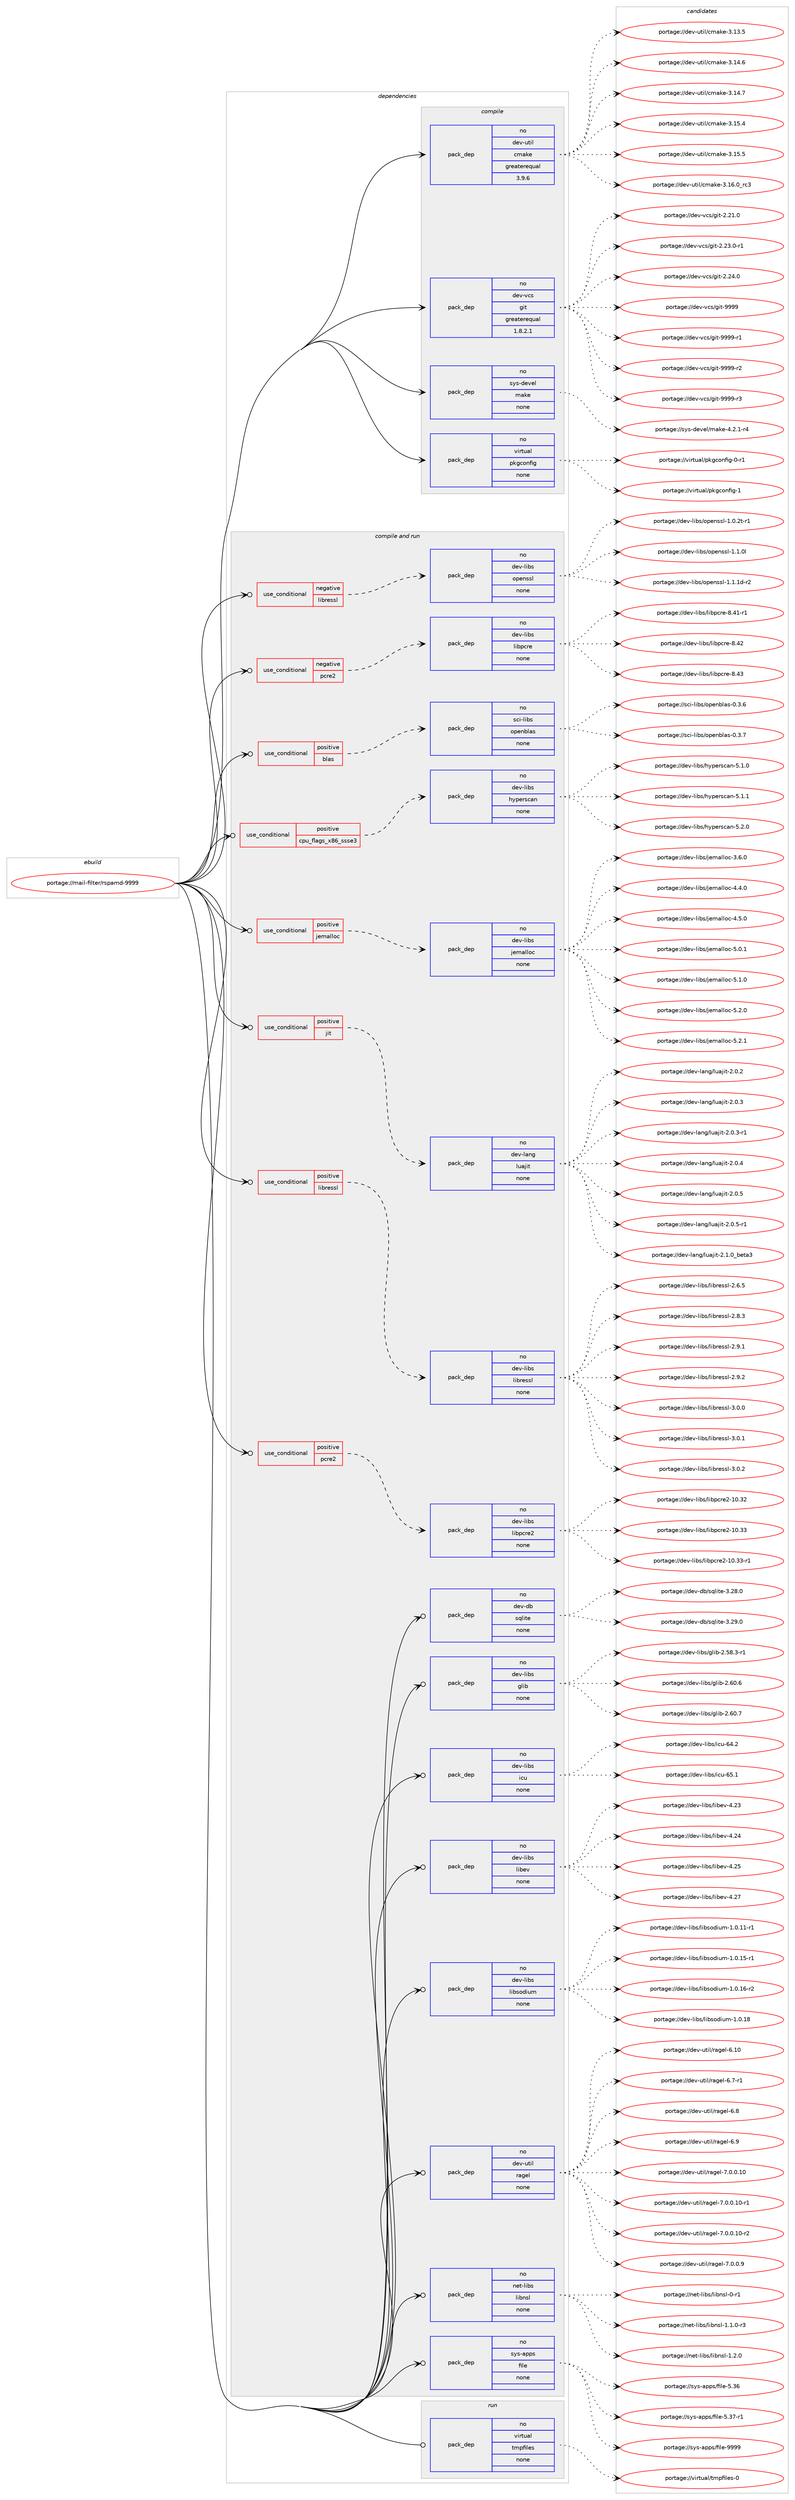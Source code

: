 digraph prolog {

# *************
# Graph options
# *************

newrank=true;
concentrate=true;
compound=true;
graph [rankdir=LR,fontname=Helvetica,fontsize=10,ranksep=1.5];#, ranksep=2.5, nodesep=0.2];
edge  [arrowhead=vee];
node  [fontname=Helvetica,fontsize=10];

# **********
# The ebuild
# **********

subgraph cluster_leftcol {
color=gray;
rank=same;
label=<<i>ebuild</i>>;
id [label="portage://mail-filter/rspamd-9999", color=red, width=4, href="../mail-filter/rspamd-9999.svg"];
}

# ****************
# The dependencies
# ****************

subgraph cluster_midcol {
color=gray;
label=<<i>dependencies</i>>;
subgraph cluster_compile {
fillcolor="#eeeeee";
style=filled;
label=<<i>compile</i>>;
subgraph pack224409 {
dependency306321 [label=<<TABLE BORDER="0" CELLBORDER="1" CELLSPACING="0" CELLPADDING="4" WIDTH="220"><TR><TD ROWSPAN="6" CELLPADDING="30">pack_dep</TD></TR><TR><TD WIDTH="110">no</TD></TR><TR><TD>dev-util</TD></TR><TR><TD>cmake</TD></TR><TR><TD>greaterequal</TD></TR><TR><TD>3.9.6</TD></TR></TABLE>>, shape=none, color=blue];
}
id:e -> dependency306321:w [weight=20,style="solid",arrowhead="vee"];
subgraph pack224410 {
dependency306322 [label=<<TABLE BORDER="0" CELLBORDER="1" CELLSPACING="0" CELLPADDING="4" WIDTH="220"><TR><TD ROWSPAN="6" CELLPADDING="30">pack_dep</TD></TR><TR><TD WIDTH="110">no</TD></TR><TR><TD>dev-vcs</TD></TR><TR><TD>git</TD></TR><TR><TD>greaterequal</TD></TR><TR><TD>1.8.2.1</TD></TR></TABLE>>, shape=none, color=blue];
}
id:e -> dependency306322:w [weight=20,style="solid",arrowhead="vee"];
subgraph pack224411 {
dependency306323 [label=<<TABLE BORDER="0" CELLBORDER="1" CELLSPACING="0" CELLPADDING="4" WIDTH="220"><TR><TD ROWSPAN="6" CELLPADDING="30">pack_dep</TD></TR><TR><TD WIDTH="110">no</TD></TR><TR><TD>sys-devel</TD></TR><TR><TD>make</TD></TR><TR><TD>none</TD></TR><TR><TD></TD></TR></TABLE>>, shape=none, color=blue];
}
id:e -> dependency306323:w [weight=20,style="solid",arrowhead="vee"];
subgraph pack224412 {
dependency306324 [label=<<TABLE BORDER="0" CELLBORDER="1" CELLSPACING="0" CELLPADDING="4" WIDTH="220"><TR><TD ROWSPAN="6" CELLPADDING="30">pack_dep</TD></TR><TR><TD WIDTH="110">no</TD></TR><TR><TD>virtual</TD></TR><TR><TD>pkgconfig</TD></TR><TR><TD>none</TD></TR><TR><TD></TD></TR></TABLE>>, shape=none, color=blue];
}
id:e -> dependency306324:w [weight=20,style="solid",arrowhead="vee"];
}
subgraph cluster_compileandrun {
fillcolor="#eeeeee";
style=filled;
label=<<i>compile and run</i>>;
subgraph cond76998 {
dependency306325 [label=<<TABLE BORDER="0" CELLBORDER="1" CELLSPACING="0" CELLPADDING="4"><TR><TD ROWSPAN="3" CELLPADDING="10">use_conditional</TD></TR><TR><TD>negative</TD></TR><TR><TD>libressl</TD></TR></TABLE>>, shape=none, color=red];
subgraph pack224413 {
dependency306326 [label=<<TABLE BORDER="0" CELLBORDER="1" CELLSPACING="0" CELLPADDING="4" WIDTH="220"><TR><TD ROWSPAN="6" CELLPADDING="30">pack_dep</TD></TR><TR><TD WIDTH="110">no</TD></TR><TR><TD>dev-libs</TD></TR><TR><TD>openssl</TD></TR><TR><TD>none</TD></TR><TR><TD></TD></TR></TABLE>>, shape=none, color=blue];
}
dependency306325:e -> dependency306326:w [weight=20,style="dashed",arrowhead="vee"];
}
id:e -> dependency306325:w [weight=20,style="solid",arrowhead="odotvee"];
subgraph cond76999 {
dependency306327 [label=<<TABLE BORDER="0" CELLBORDER="1" CELLSPACING="0" CELLPADDING="4"><TR><TD ROWSPAN="3" CELLPADDING="10">use_conditional</TD></TR><TR><TD>negative</TD></TR><TR><TD>pcre2</TD></TR></TABLE>>, shape=none, color=red];
subgraph pack224414 {
dependency306328 [label=<<TABLE BORDER="0" CELLBORDER="1" CELLSPACING="0" CELLPADDING="4" WIDTH="220"><TR><TD ROWSPAN="6" CELLPADDING="30">pack_dep</TD></TR><TR><TD WIDTH="110">no</TD></TR><TR><TD>dev-libs</TD></TR><TR><TD>libpcre</TD></TR><TR><TD>none</TD></TR><TR><TD></TD></TR></TABLE>>, shape=none, color=blue];
}
dependency306327:e -> dependency306328:w [weight=20,style="dashed",arrowhead="vee"];
}
id:e -> dependency306327:w [weight=20,style="solid",arrowhead="odotvee"];
subgraph cond77000 {
dependency306329 [label=<<TABLE BORDER="0" CELLBORDER="1" CELLSPACING="0" CELLPADDING="4"><TR><TD ROWSPAN="3" CELLPADDING="10">use_conditional</TD></TR><TR><TD>positive</TD></TR><TR><TD>blas</TD></TR></TABLE>>, shape=none, color=red];
subgraph pack224415 {
dependency306330 [label=<<TABLE BORDER="0" CELLBORDER="1" CELLSPACING="0" CELLPADDING="4" WIDTH="220"><TR><TD ROWSPAN="6" CELLPADDING="30">pack_dep</TD></TR><TR><TD WIDTH="110">no</TD></TR><TR><TD>sci-libs</TD></TR><TR><TD>openblas</TD></TR><TR><TD>none</TD></TR><TR><TD></TD></TR></TABLE>>, shape=none, color=blue];
}
dependency306329:e -> dependency306330:w [weight=20,style="dashed",arrowhead="vee"];
}
id:e -> dependency306329:w [weight=20,style="solid",arrowhead="odotvee"];
subgraph cond77001 {
dependency306331 [label=<<TABLE BORDER="0" CELLBORDER="1" CELLSPACING="0" CELLPADDING="4"><TR><TD ROWSPAN="3" CELLPADDING="10">use_conditional</TD></TR><TR><TD>positive</TD></TR><TR><TD>cpu_flags_x86_ssse3</TD></TR></TABLE>>, shape=none, color=red];
subgraph pack224416 {
dependency306332 [label=<<TABLE BORDER="0" CELLBORDER="1" CELLSPACING="0" CELLPADDING="4" WIDTH="220"><TR><TD ROWSPAN="6" CELLPADDING="30">pack_dep</TD></TR><TR><TD WIDTH="110">no</TD></TR><TR><TD>dev-libs</TD></TR><TR><TD>hyperscan</TD></TR><TR><TD>none</TD></TR><TR><TD></TD></TR></TABLE>>, shape=none, color=blue];
}
dependency306331:e -> dependency306332:w [weight=20,style="dashed",arrowhead="vee"];
}
id:e -> dependency306331:w [weight=20,style="solid",arrowhead="odotvee"];
subgraph cond77002 {
dependency306333 [label=<<TABLE BORDER="0" CELLBORDER="1" CELLSPACING="0" CELLPADDING="4"><TR><TD ROWSPAN="3" CELLPADDING="10">use_conditional</TD></TR><TR><TD>positive</TD></TR><TR><TD>jemalloc</TD></TR></TABLE>>, shape=none, color=red];
subgraph pack224417 {
dependency306334 [label=<<TABLE BORDER="0" CELLBORDER="1" CELLSPACING="0" CELLPADDING="4" WIDTH="220"><TR><TD ROWSPAN="6" CELLPADDING="30">pack_dep</TD></TR><TR><TD WIDTH="110">no</TD></TR><TR><TD>dev-libs</TD></TR><TR><TD>jemalloc</TD></TR><TR><TD>none</TD></TR><TR><TD></TD></TR></TABLE>>, shape=none, color=blue];
}
dependency306333:e -> dependency306334:w [weight=20,style="dashed",arrowhead="vee"];
}
id:e -> dependency306333:w [weight=20,style="solid",arrowhead="odotvee"];
subgraph cond77003 {
dependency306335 [label=<<TABLE BORDER="0" CELLBORDER="1" CELLSPACING="0" CELLPADDING="4"><TR><TD ROWSPAN="3" CELLPADDING="10">use_conditional</TD></TR><TR><TD>positive</TD></TR><TR><TD>jit</TD></TR></TABLE>>, shape=none, color=red];
subgraph pack224418 {
dependency306336 [label=<<TABLE BORDER="0" CELLBORDER="1" CELLSPACING="0" CELLPADDING="4" WIDTH="220"><TR><TD ROWSPAN="6" CELLPADDING="30">pack_dep</TD></TR><TR><TD WIDTH="110">no</TD></TR><TR><TD>dev-lang</TD></TR><TR><TD>luajit</TD></TR><TR><TD>none</TD></TR><TR><TD></TD></TR></TABLE>>, shape=none, color=blue];
}
dependency306335:e -> dependency306336:w [weight=20,style="dashed",arrowhead="vee"];
}
id:e -> dependency306335:w [weight=20,style="solid",arrowhead="odotvee"];
subgraph cond77004 {
dependency306337 [label=<<TABLE BORDER="0" CELLBORDER="1" CELLSPACING="0" CELLPADDING="4"><TR><TD ROWSPAN="3" CELLPADDING="10">use_conditional</TD></TR><TR><TD>positive</TD></TR><TR><TD>libressl</TD></TR></TABLE>>, shape=none, color=red];
subgraph pack224419 {
dependency306338 [label=<<TABLE BORDER="0" CELLBORDER="1" CELLSPACING="0" CELLPADDING="4" WIDTH="220"><TR><TD ROWSPAN="6" CELLPADDING="30">pack_dep</TD></TR><TR><TD WIDTH="110">no</TD></TR><TR><TD>dev-libs</TD></TR><TR><TD>libressl</TD></TR><TR><TD>none</TD></TR><TR><TD></TD></TR></TABLE>>, shape=none, color=blue];
}
dependency306337:e -> dependency306338:w [weight=20,style="dashed",arrowhead="vee"];
}
id:e -> dependency306337:w [weight=20,style="solid",arrowhead="odotvee"];
subgraph cond77005 {
dependency306339 [label=<<TABLE BORDER="0" CELLBORDER="1" CELLSPACING="0" CELLPADDING="4"><TR><TD ROWSPAN="3" CELLPADDING="10">use_conditional</TD></TR><TR><TD>positive</TD></TR><TR><TD>pcre2</TD></TR></TABLE>>, shape=none, color=red];
subgraph pack224420 {
dependency306340 [label=<<TABLE BORDER="0" CELLBORDER="1" CELLSPACING="0" CELLPADDING="4" WIDTH="220"><TR><TD ROWSPAN="6" CELLPADDING="30">pack_dep</TD></TR><TR><TD WIDTH="110">no</TD></TR><TR><TD>dev-libs</TD></TR><TR><TD>libpcre2</TD></TR><TR><TD>none</TD></TR><TR><TD></TD></TR></TABLE>>, shape=none, color=blue];
}
dependency306339:e -> dependency306340:w [weight=20,style="dashed",arrowhead="vee"];
}
id:e -> dependency306339:w [weight=20,style="solid",arrowhead="odotvee"];
subgraph pack224421 {
dependency306341 [label=<<TABLE BORDER="0" CELLBORDER="1" CELLSPACING="0" CELLPADDING="4" WIDTH="220"><TR><TD ROWSPAN="6" CELLPADDING="30">pack_dep</TD></TR><TR><TD WIDTH="110">no</TD></TR><TR><TD>dev-db</TD></TR><TR><TD>sqlite</TD></TR><TR><TD>none</TD></TR><TR><TD></TD></TR></TABLE>>, shape=none, color=blue];
}
id:e -> dependency306341:w [weight=20,style="solid",arrowhead="odotvee"];
subgraph pack224422 {
dependency306342 [label=<<TABLE BORDER="0" CELLBORDER="1" CELLSPACING="0" CELLPADDING="4" WIDTH="220"><TR><TD ROWSPAN="6" CELLPADDING="30">pack_dep</TD></TR><TR><TD WIDTH="110">no</TD></TR><TR><TD>dev-libs</TD></TR><TR><TD>glib</TD></TR><TR><TD>none</TD></TR><TR><TD></TD></TR></TABLE>>, shape=none, color=blue];
}
id:e -> dependency306342:w [weight=20,style="solid",arrowhead="odotvee"];
subgraph pack224423 {
dependency306343 [label=<<TABLE BORDER="0" CELLBORDER="1" CELLSPACING="0" CELLPADDING="4" WIDTH="220"><TR><TD ROWSPAN="6" CELLPADDING="30">pack_dep</TD></TR><TR><TD WIDTH="110">no</TD></TR><TR><TD>dev-libs</TD></TR><TR><TD>icu</TD></TR><TR><TD>none</TD></TR><TR><TD></TD></TR></TABLE>>, shape=none, color=blue];
}
id:e -> dependency306343:w [weight=20,style="solid",arrowhead="odotvee"];
subgraph pack224424 {
dependency306344 [label=<<TABLE BORDER="0" CELLBORDER="1" CELLSPACING="0" CELLPADDING="4" WIDTH="220"><TR><TD ROWSPAN="6" CELLPADDING="30">pack_dep</TD></TR><TR><TD WIDTH="110">no</TD></TR><TR><TD>dev-libs</TD></TR><TR><TD>libev</TD></TR><TR><TD>none</TD></TR><TR><TD></TD></TR></TABLE>>, shape=none, color=blue];
}
id:e -> dependency306344:w [weight=20,style="solid",arrowhead="odotvee"];
subgraph pack224425 {
dependency306345 [label=<<TABLE BORDER="0" CELLBORDER="1" CELLSPACING="0" CELLPADDING="4" WIDTH="220"><TR><TD ROWSPAN="6" CELLPADDING="30">pack_dep</TD></TR><TR><TD WIDTH="110">no</TD></TR><TR><TD>dev-libs</TD></TR><TR><TD>libsodium</TD></TR><TR><TD>none</TD></TR><TR><TD></TD></TR></TABLE>>, shape=none, color=blue];
}
id:e -> dependency306345:w [weight=20,style="solid",arrowhead="odotvee"];
subgraph pack224426 {
dependency306346 [label=<<TABLE BORDER="0" CELLBORDER="1" CELLSPACING="0" CELLPADDING="4" WIDTH="220"><TR><TD ROWSPAN="6" CELLPADDING="30">pack_dep</TD></TR><TR><TD WIDTH="110">no</TD></TR><TR><TD>dev-util</TD></TR><TR><TD>ragel</TD></TR><TR><TD>none</TD></TR><TR><TD></TD></TR></TABLE>>, shape=none, color=blue];
}
id:e -> dependency306346:w [weight=20,style="solid",arrowhead="odotvee"];
subgraph pack224427 {
dependency306347 [label=<<TABLE BORDER="0" CELLBORDER="1" CELLSPACING="0" CELLPADDING="4" WIDTH="220"><TR><TD ROWSPAN="6" CELLPADDING="30">pack_dep</TD></TR><TR><TD WIDTH="110">no</TD></TR><TR><TD>net-libs</TD></TR><TR><TD>libnsl</TD></TR><TR><TD>none</TD></TR><TR><TD></TD></TR></TABLE>>, shape=none, color=blue];
}
id:e -> dependency306347:w [weight=20,style="solid",arrowhead="odotvee"];
subgraph pack224428 {
dependency306348 [label=<<TABLE BORDER="0" CELLBORDER="1" CELLSPACING="0" CELLPADDING="4" WIDTH="220"><TR><TD ROWSPAN="6" CELLPADDING="30">pack_dep</TD></TR><TR><TD WIDTH="110">no</TD></TR><TR><TD>sys-apps</TD></TR><TR><TD>file</TD></TR><TR><TD>none</TD></TR><TR><TD></TD></TR></TABLE>>, shape=none, color=blue];
}
id:e -> dependency306348:w [weight=20,style="solid",arrowhead="odotvee"];
}
subgraph cluster_run {
fillcolor="#eeeeee";
style=filled;
label=<<i>run</i>>;
subgraph pack224429 {
dependency306349 [label=<<TABLE BORDER="0" CELLBORDER="1" CELLSPACING="0" CELLPADDING="4" WIDTH="220"><TR><TD ROWSPAN="6" CELLPADDING="30">pack_dep</TD></TR><TR><TD WIDTH="110">no</TD></TR><TR><TD>virtual</TD></TR><TR><TD>tmpfiles</TD></TR><TR><TD>none</TD></TR><TR><TD></TD></TR></TABLE>>, shape=none, color=blue];
}
id:e -> dependency306349:w [weight=20,style="solid",arrowhead="odot"];
}
}

# **************
# The candidates
# **************

subgraph cluster_choices {
rank=same;
color=gray;
label=<<i>candidates</i>>;

subgraph choice224409 {
color=black;
nodesep=1;
choiceportage1001011184511711610510847991099710710145514649514653 [label="portage://dev-util/cmake-3.13.5", color=red, width=4,href="../dev-util/cmake-3.13.5.svg"];
choiceportage1001011184511711610510847991099710710145514649524654 [label="portage://dev-util/cmake-3.14.6", color=red, width=4,href="../dev-util/cmake-3.14.6.svg"];
choiceportage1001011184511711610510847991099710710145514649524655 [label="portage://dev-util/cmake-3.14.7", color=red, width=4,href="../dev-util/cmake-3.14.7.svg"];
choiceportage1001011184511711610510847991099710710145514649534652 [label="portage://dev-util/cmake-3.15.4", color=red, width=4,href="../dev-util/cmake-3.15.4.svg"];
choiceportage1001011184511711610510847991099710710145514649534653 [label="portage://dev-util/cmake-3.15.5", color=red, width=4,href="../dev-util/cmake-3.15.5.svg"];
choiceportage1001011184511711610510847991099710710145514649544648951149951 [label="portage://dev-util/cmake-3.16.0_rc3", color=red, width=4,href="../dev-util/cmake-3.16.0_rc3.svg"];
dependency306321:e -> choiceportage1001011184511711610510847991099710710145514649514653:w [style=dotted,weight="100"];
dependency306321:e -> choiceportage1001011184511711610510847991099710710145514649524654:w [style=dotted,weight="100"];
dependency306321:e -> choiceportage1001011184511711610510847991099710710145514649524655:w [style=dotted,weight="100"];
dependency306321:e -> choiceportage1001011184511711610510847991099710710145514649534652:w [style=dotted,weight="100"];
dependency306321:e -> choiceportage1001011184511711610510847991099710710145514649534653:w [style=dotted,weight="100"];
dependency306321:e -> choiceportage1001011184511711610510847991099710710145514649544648951149951:w [style=dotted,weight="100"];
}
subgraph choice224410 {
color=black;
nodesep=1;
choiceportage10010111845118991154710310511645504650494648 [label="portage://dev-vcs/git-2.21.0", color=red, width=4,href="../dev-vcs/git-2.21.0.svg"];
choiceportage100101118451189911547103105116455046505146484511449 [label="portage://dev-vcs/git-2.23.0-r1", color=red, width=4,href="../dev-vcs/git-2.23.0-r1.svg"];
choiceportage10010111845118991154710310511645504650524648 [label="portage://dev-vcs/git-2.24.0", color=red, width=4,href="../dev-vcs/git-2.24.0.svg"];
choiceportage1001011184511899115471031051164557575757 [label="portage://dev-vcs/git-9999", color=red, width=4,href="../dev-vcs/git-9999.svg"];
choiceportage10010111845118991154710310511645575757574511449 [label="portage://dev-vcs/git-9999-r1", color=red, width=4,href="../dev-vcs/git-9999-r1.svg"];
choiceportage10010111845118991154710310511645575757574511450 [label="portage://dev-vcs/git-9999-r2", color=red, width=4,href="../dev-vcs/git-9999-r2.svg"];
choiceportage10010111845118991154710310511645575757574511451 [label="portage://dev-vcs/git-9999-r3", color=red, width=4,href="../dev-vcs/git-9999-r3.svg"];
dependency306322:e -> choiceportage10010111845118991154710310511645504650494648:w [style=dotted,weight="100"];
dependency306322:e -> choiceportage100101118451189911547103105116455046505146484511449:w [style=dotted,weight="100"];
dependency306322:e -> choiceportage10010111845118991154710310511645504650524648:w [style=dotted,weight="100"];
dependency306322:e -> choiceportage1001011184511899115471031051164557575757:w [style=dotted,weight="100"];
dependency306322:e -> choiceportage10010111845118991154710310511645575757574511449:w [style=dotted,weight="100"];
dependency306322:e -> choiceportage10010111845118991154710310511645575757574511450:w [style=dotted,weight="100"];
dependency306322:e -> choiceportage10010111845118991154710310511645575757574511451:w [style=dotted,weight="100"];
}
subgraph choice224411 {
color=black;
nodesep=1;
choiceportage1151211154510010111810110847109971071014552465046494511452 [label="portage://sys-devel/make-4.2.1-r4", color=red, width=4,href="../sys-devel/make-4.2.1-r4.svg"];
dependency306323:e -> choiceportage1151211154510010111810110847109971071014552465046494511452:w [style=dotted,weight="100"];
}
subgraph choice224412 {
color=black;
nodesep=1;
choiceportage11810511411611797108471121071039911111010210510345484511449 [label="portage://virtual/pkgconfig-0-r1", color=red, width=4,href="../virtual/pkgconfig-0-r1.svg"];
choiceportage1181051141161179710847112107103991111101021051034549 [label="portage://virtual/pkgconfig-1", color=red, width=4,href="../virtual/pkgconfig-1.svg"];
dependency306324:e -> choiceportage11810511411611797108471121071039911111010210510345484511449:w [style=dotted,weight="100"];
dependency306324:e -> choiceportage1181051141161179710847112107103991111101021051034549:w [style=dotted,weight="100"];
}
subgraph choice224413 {
color=black;
nodesep=1;
choiceportage1001011184510810598115471111121011101151151084549464846501164511449 [label="portage://dev-libs/openssl-1.0.2t-r1", color=red, width=4,href="../dev-libs/openssl-1.0.2t-r1.svg"];
choiceportage100101118451081059811547111112101110115115108454946494648108 [label="portage://dev-libs/openssl-1.1.0l", color=red, width=4,href="../dev-libs/openssl-1.1.0l.svg"];
choiceportage1001011184510810598115471111121011101151151084549464946491004511450 [label="portage://dev-libs/openssl-1.1.1d-r2", color=red, width=4,href="../dev-libs/openssl-1.1.1d-r2.svg"];
dependency306326:e -> choiceportage1001011184510810598115471111121011101151151084549464846501164511449:w [style=dotted,weight="100"];
dependency306326:e -> choiceportage100101118451081059811547111112101110115115108454946494648108:w [style=dotted,weight="100"];
dependency306326:e -> choiceportage1001011184510810598115471111121011101151151084549464946491004511450:w [style=dotted,weight="100"];
}
subgraph choice224414 {
color=black;
nodesep=1;
choiceportage100101118451081059811547108105981129911410145564652494511449 [label="portage://dev-libs/libpcre-8.41-r1", color=red, width=4,href="../dev-libs/libpcre-8.41-r1.svg"];
choiceportage10010111845108105981154710810598112991141014556465250 [label="portage://dev-libs/libpcre-8.42", color=red, width=4,href="../dev-libs/libpcre-8.42.svg"];
choiceportage10010111845108105981154710810598112991141014556465251 [label="portage://dev-libs/libpcre-8.43", color=red, width=4,href="../dev-libs/libpcre-8.43.svg"];
dependency306328:e -> choiceportage100101118451081059811547108105981129911410145564652494511449:w [style=dotted,weight="100"];
dependency306328:e -> choiceportage10010111845108105981154710810598112991141014556465250:w [style=dotted,weight="100"];
dependency306328:e -> choiceportage10010111845108105981154710810598112991141014556465251:w [style=dotted,weight="100"];
}
subgraph choice224415 {
color=black;
nodesep=1;
choiceportage115991054510810598115471111121011109810897115454846514654 [label="portage://sci-libs/openblas-0.3.6", color=red, width=4,href="../sci-libs/openblas-0.3.6.svg"];
choiceportage115991054510810598115471111121011109810897115454846514655 [label="portage://sci-libs/openblas-0.3.7", color=red, width=4,href="../sci-libs/openblas-0.3.7.svg"];
dependency306330:e -> choiceportage115991054510810598115471111121011109810897115454846514654:w [style=dotted,weight="100"];
dependency306330:e -> choiceportage115991054510810598115471111121011109810897115454846514655:w [style=dotted,weight="100"];
}
subgraph choice224416 {
color=black;
nodesep=1;
choiceportage1001011184510810598115471041211121011141159997110455346494648 [label="portage://dev-libs/hyperscan-5.1.0", color=red, width=4,href="../dev-libs/hyperscan-5.1.0.svg"];
choiceportage1001011184510810598115471041211121011141159997110455346494649 [label="portage://dev-libs/hyperscan-5.1.1", color=red, width=4,href="../dev-libs/hyperscan-5.1.1.svg"];
choiceportage1001011184510810598115471041211121011141159997110455346504648 [label="portage://dev-libs/hyperscan-5.2.0", color=red, width=4,href="../dev-libs/hyperscan-5.2.0.svg"];
dependency306332:e -> choiceportage1001011184510810598115471041211121011141159997110455346494648:w [style=dotted,weight="100"];
dependency306332:e -> choiceportage1001011184510810598115471041211121011141159997110455346494649:w [style=dotted,weight="100"];
dependency306332:e -> choiceportage1001011184510810598115471041211121011141159997110455346504648:w [style=dotted,weight="100"];
}
subgraph choice224417 {
color=black;
nodesep=1;
choiceportage1001011184510810598115471061011099710810811199455146544648 [label="portage://dev-libs/jemalloc-3.6.0", color=red, width=4,href="../dev-libs/jemalloc-3.6.0.svg"];
choiceportage1001011184510810598115471061011099710810811199455246524648 [label="portage://dev-libs/jemalloc-4.4.0", color=red, width=4,href="../dev-libs/jemalloc-4.4.0.svg"];
choiceportage1001011184510810598115471061011099710810811199455246534648 [label="portage://dev-libs/jemalloc-4.5.0", color=red, width=4,href="../dev-libs/jemalloc-4.5.0.svg"];
choiceportage1001011184510810598115471061011099710810811199455346484649 [label="portage://dev-libs/jemalloc-5.0.1", color=red, width=4,href="../dev-libs/jemalloc-5.0.1.svg"];
choiceportage1001011184510810598115471061011099710810811199455346494648 [label="portage://dev-libs/jemalloc-5.1.0", color=red, width=4,href="../dev-libs/jemalloc-5.1.0.svg"];
choiceportage1001011184510810598115471061011099710810811199455346504648 [label="portage://dev-libs/jemalloc-5.2.0", color=red, width=4,href="../dev-libs/jemalloc-5.2.0.svg"];
choiceportage1001011184510810598115471061011099710810811199455346504649 [label="portage://dev-libs/jemalloc-5.2.1", color=red, width=4,href="../dev-libs/jemalloc-5.2.1.svg"];
dependency306334:e -> choiceportage1001011184510810598115471061011099710810811199455146544648:w [style=dotted,weight="100"];
dependency306334:e -> choiceportage1001011184510810598115471061011099710810811199455246524648:w [style=dotted,weight="100"];
dependency306334:e -> choiceportage1001011184510810598115471061011099710810811199455246534648:w [style=dotted,weight="100"];
dependency306334:e -> choiceportage1001011184510810598115471061011099710810811199455346484649:w [style=dotted,weight="100"];
dependency306334:e -> choiceportage1001011184510810598115471061011099710810811199455346494648:w [style=dotted,weight="100"];
dependency306334:e -> choiceportage1001011184510810598115471061011099710810811199455346504648:w [style=dotted,weight="100"];
dependency306334:e -> choiceportage1001011184510810598115471061011099710810811199455346504649:w [style=dotted,weight="100"];
}
subgraph choice224418 {
color=black;
nodesep=1;
choiceportage10010111845108971101034710811797106105116455046484650 [label="portage://dev-lang/luajit-2.0.2", color=red, width=4,href="../dev-lang/luajit-2.0.2.svg"];
choiceportage10010111845108971101034710811797106105116455046484651 [label="portage://dev-lang/luajit-2.0.3", color=red, width=4,href="../dev-lang/luajit-2.0.3.svg"];
choiceportage100101118451089711010347108117971061051164550464846514511449 [label="portage://dev-lang/luajit-2.0.3-r1", color=red, width=4,href="../dev-lang/luajit-2.0.3-r1.svg"];
choiceportage10010111845108971101034710811797106105116455046484652 [label="portage://dev-lang/luajit-2.0.4", color=red, width=4,href="../dev-lang/luajit-2.0.4.svg"];
choiceportage10010111845108971101034710811797106105116455046484653 [label="portage://dev-lang/luajit-2.0.5", color=red, width=4,href="../dev-lang/luajit-2.0.5.svg"];
choiceportage100101118451089711010347108117971061051164550464846534511449 [label="portage://dev-lang/luajit-2.0.5-r1", color=red, width=4,href="../dev-lang/luajit-2.0.5-r1.svg"];
choiceportage1001011184510897110103471081179710610511645504649464895981011169751 [label="portage://dev-lang/luajit-2.1.0_beta3", color=red, width=4,href="../dev-lang/luajit-2.1.0_beta3.svg"];
dependency306336:e -> choiceportage10010111845108971101034710811797106105116455046484650:w [style=dotted,weight="100"];
dependency306336:e -> choiceportage10010111845108971101034710811797106105116455046484651:w [style=dotted,weight="100"];
dependency306336:e -> choiceportage100101118451089711010347108117971061051164550464846514511449:w [style=dotted,weight="100"];
dependency306336:e -> choiceportage10010111845108971101034710811797106105116455046484652:w [style=dotted,weight="100"];
dependency306336:e -> choiceportage10010111845108971101034710811797106105116455046484653:w [style=dotted,weight="100"];
dependency306336:e -> choiceportage100101118451089711010347108117971061051164550464846534511449:w [style=dotted,weight="100"];
dependency306336:e -> choiceportage1001011184510897110103471081179710610511645504649464895981011169751:w [style=dotted,weight="100"];
}
subgraph choice224419 {
color=black;
nodesep=1;
choiceportage10010111845108105981154710810598114101115115108455046544653 [label="portage://dev-libs/libressl-2.6.5", color=red, width=4,href="../dev-libs/libressl-2.6.5.svg"];
choiceportage10010111845108105981154710810598114101115115108455046564651 [label="portage://dev-libs/libressl-2.8.3", color=red, width=4,href="../dev-libs/libressl-2.8.3.svg"];
choiceportage10010111845108105981154710810598114101115115108455046574649 [label="portage://dev-libs/libressl-2.9.1", color=red, width=4,href="../dev-libs/libressl-2.9.1.svg"];
choiceportage10010111845108105981154710810598114101115115108455046574650 [label="portage://dev-libs/libressl-2.9.2", color=red, width=4,href="../dev-libs/libressl-2.9.2.svg"];
choiceportage10010111845108105981154710810598114101115115108455146484648 [label="portage://dev-libs/libressl-3.0.0", color=red, width=4,href="../dev-libs/libressl-3.0.0.svg"];
choiceportage10010111845108105981154710810598114101115115108455146484649 [label="portage://dev-libs/libressl-3.0.1", color=red, width=4,href="../dev-libs/libressl-3.0.1.svg"];
choiceportage10010111845108105981154710810598114101115115108455146484650 [label="portage://dev-libs/libressl-3.0.2", color=red, width=4,href="../dev-libs/libressl-3.0.2.svg"];
dependency306338:e -> choiceportage10010111845108105981154710810598114101115115108455046544653:w [style=dotted,weight="100"];
dependency306338:e -> choiceportage10010111845108105981154710810598114101115115108455046564651:w [style=dotted,weight="100"];
dependency306338:e -> choiceportage10010111845108105981154710810598114101115115108455046574649:w [style=dotted,weight="100"];
dependency306338:e -> choiceportage10010111845108105981154710810598114101115115108455046574650:w [style=dotted,weight="100"];
dependency306338:e -> choiceportage10010111845108105981154710810598114101115115108455146484648:w [style=dotted,weight="100"];
dependency306338:e -> choiceportage10010111845108105981154710810598114101115115108455146484649:w [style=dotted,weight="100"];
dependency306338:e -> choiceportage10010111845108105981154710810598114101115115108455146484650:w [style=dotted,weight="100"];
}
subgraph choice224420 {
color=black;
nodesep=1;
choiceportage100101118451081059811547108105981129911410150454948465150 [label="portage://dev-libs/libpcre2-10.32", color=red, width=4,href="../dev-libs/libpcre2-10.32.svg"];
choiceportage100101118451081059811547108105981129911410150454948465151 [label="portage://dev-libs/libpcre2-10.33", color=red, width=4,href="../dev-libs/libpcre2-10.33.svg"];
choiceportage1001011184510810598115471081059811299114101504549484651514511449 [label="portage://dev-libs/libpcre2-10.33-r1", color=red, width=4,href="../dev-libs/libpcre2-10.33-r1.svg"];
dependency306340:e -> choiceportage100101118451081059811547108105981129911410150454948465150:w [style=dotted,weight="100"];
dependency306340:e -> choiceportage100101118451081059811547108105981129911410150454948465151:w [style=dotted,weight="100"];
dependency306340:e -> choiceportage1001011184510810598115471081059811299114101504549484651514511449:w [style=dotted,weight="100"];
}
subgraph choice224421 {
color=black;
nodesep=1;
choiceportage10010111845100984711511310810511610145514650564648 [label="portage://dev-db/sqlite-3.28.0", color=red, width=4,href="../dev-db/sqlite-3.28.0.svg"];
choiceportage10010111845100984711511310810511610145514650574648 [label="portage://dev-db/sqlite-3.29.0", color=red, width=4,href="../dev-db/sqlite-3.29.0.svg"];
dependency306341:e -> choiceportage10010111845100984711511310810511610145514650564648:w [style=dotted,weight="100"];
dependency306341:e -> choiceportage10010111845100984711511310810511610145514650574648:w [style=dotted,weight="100"];
}
subgraph choice224422 {
color=black;
nodesep=1;
choiceportage10010111845108105981154710310810598455046535646514511449 [label="portage://dev-libs/glib-2.58.3-r1", color=red, width=4,href="../dev-libs/glib-2.58.3-r1.svg"];
choiceportage1001011184510810598115471031081059845504654484654 [label="portage://dev-libs/glib-2.60.6", color=red, width=4,href="../dev-libs/glib-2.60.6.svg"];
choiceportage1001011184510810598115471031081059845504654484655 [label="portage://dev-libs/glib-2.60.7", color=red, width=4,href="../dev-libs/glib-2.60.7.svg"];
dependency306342:e -> choiceportage10010111845108105981154710310810598455046535646514511449:w [style=dotted,weight="100"];
dependency306342:e -> choiceportage1001011184510810598115471031081059845504654484654:w [style=dotted,weight="100"];
dependency306342:e -> choiceportage1001011184510810598115471031081059845504654484655:w [style=dotted,weight="100"];
}
subgraph choice224423 {
color=black;
nodesep=1;
choiceportage100101118451081059811547105991174554524650 [label="portage://dev-libs/icu-64.2", color=red, width=4,href="../dev-libs/icu-64.2.svg"];
choiceportage100101118451081059811547105991174554534649 [label="portage://dev-libs/icu-65.1", color=red, width=4,href="../dev-libs/icu-65.1.svg"];
dependency306343:e -> choiceportage100101118451081059811547105991174554524650:w [style=dotted,weight="100"];
dependency306343:e -> choiceportage100101118451081059811547105991174554534649:w [style=dotted,weight="100"];
}
subgraph choice224424 {
color=black;
nodesep=1;
choiceportage100101118451081059811547108105981011184552465051 [label="portage://dev-libs/libev-4.23", color=red, width=4,href="../dev-libs/libev-4.23.svg"];
choiceportage100101118451081059811547108105981011184552465052 [label="portage://dev-libs/libev-4.24", color=red, width=4,href="../dev-libs/libev-4.24.svg"];
choiceportage100101118451081059811547108105981011184552465053 [label="portage://dev-libs/libev-4.25", color=red, width=4,href="../dev-libs/libev-4.25.svg"];
choiceportage100101118451081059811547108105981011184552465055 [label="portage://dev-libs/libev-4.27", color=red, width=4,href="../dev-libs/libev-4.27.svg"];
dependency306344:e -> choiceportage100101118451081059811547108105981011184552465051:w [style=dotted,weight="100"];
dependency306344:e -> choiceportage100101118451081059811547108105981011184552465052:w [style=dotted,weight="100"];
dependency306344:e -> choiceportage100101118451081059811547108105981011184552465053:w [style=dotted,weight="100"];
dependency306344:e -> choiceportage100101118451081059811547108105981011184552465055:w [style=dotted,weight="100"];
}
subgraph choice224425 {
color=black;
nodesep=1;
choiceportage10010111845108105981154710810598115111100105117109454946484649494511449 [label="portage://dev-libs/libsodium-1.0.11-r1", color=red, width=4,href="../dev-libs/libsodium-1.0.11-r1.svg"];
choiceportage10010111845108105981154710810598115111100105117109454946484649534511449 [label="portage://dev-libs/libsodium-1.0.15-r1", color=red, width=4,href="../dev-libs/libsodium-1.0.15-r1.svg"];
choiceportage10010111845108105981154710810598115111100105117109454946484649544511450 [label="portage://dev-libs/libsodium-1.0.16-r2", color=red, width=4,href="../dev-libs/libsodium-1.0.16-r2.svg"];
choiceportage1001011184510810598115471081059811511110010511710945494648464956 [label="portage://dev-libs/libsodium-1.0.18", color=red, width=4,href="../dev-libs/libsodium-1.0.18.svg"];
dependency306345:e -> choiceportage10010111845108105981154710810598115111100105117109454946484649494511449:w [style=dotted,weight="100"];
dependency306345:e -> choiceportage10010111845108105981154710810598115111100105117109454946484649534511449:w [style=dotted,weight="100"];
dependency306345:e -> choiceportage10010111845108105981154710810598115111100105117109454946484649544511450:w [style=dotted,weight="100"];
dependency306345:e -> choiceportage1001011184510810598115471081059811511110010511710945494648464956:w [style=dotted,weight="100"];
}
subgraph choice224426 {
color=black;
nodesep=1;
choiceportage1001011184511711610510847114971031011084554464948 [label="portage://dev-util/ragel-6.10", color=red, width=4,href="../dev-util/ragel-6.10.svg"];
choiceportage100101118451171161051084711497103101108455446554511449 [label="portage://dev-util/ragel-6.7-r1", color=red, width=4,href="../dev-util/ragel-6.7-r1.svg"];
choiceportage10010111845117116105108471149710310110845544656 [label="portage://dev-util/ragel-6.8", color=red, width=4,href="../dev-util/ragel-6.8.svg"];
choiceportage10010111845117116105108471149710310110845544657 [label="portage://dev-util/ragel-6.9", color=red, width=4,href="../dev-util/ragel-6.9.svg"];
choiceportage100101118451171161051084711497103101108455546484648464948 [label="portage://dev-util/ragel-7.0.0.10", color=red, width=4,href="../dev-util/ragel-7.0.0.10.svg"];
choiceportage1001011184511711610510847114971031011084555464846484649484511449 [label="portage://dev-util/ragel-7.0.0.10-r1", color=red, width=4,href="../dev-util/ragel-7.0.0.10-r1.svg"];
choiceportage1001011184511711610510847114971031011084555464846484649484511450 [label="portage://dev-util/ragel-7.0.0.10-r2", color=red, width=4,href="../dev-util/ragel-7.0.0.10-r2.svg"];
choiceportage1001011184511711610510847114971031011084555464846484657 [label="portage://dev-util/ragel-7.0.0.9", color=red, width=4,href="../dev-util/ragel-7.0.0.9.svg"];
dependency306346:e -> choiceportage1001011184511711610510847114971031011084554464948:w [style=dotted,weight="100"];
dependency306346:e -> choiceportage100101118451171161051084711497103101108455446554511449:w [style=dotted,weight="100"];
dependency306346:e -> choiceportage10010111845117116105108471149710310110845544656:w [style=dotted,weight="100"];
dependency306346:e -> choiceportage10010111845117116105108471149710310110845544657:w [style=dotted,weight="100"];
dependency306346:e -> choiceportage100101118451171161051084711497103101108455546484648464948:w [style=dotted,weight="100"];
dependency306346:e -> choiceportage1001011184511711610510847114971031011084555464846484649484511449:w [style=dotted,weight="100"];
dependency306346:e -> choiceportage1001011184511711610510847114971031011084555464846484649484511450:w [style=dotted,weight="100"];
dependency306346:e -> choiceportage1001011184511711610510847114971031011084555464846484657:w [style=dotted,weight="100"];
}
subgraph choice224427 {
color=black;
nodesep=1;
choiceportage1101011164510810598115471081059811011510845484511449 [label="portage://net-libs/libnsl-0-r1", color=red, width=4,href="../net-libs/libnsl-0-r1.svg"];
choiceportage110101116451081059811547108105981101151084549464946484511451 [label="portage://net-libs/libnsl-1.1.0-r3", color=red, width=4,href="../net-libs/libnsl-1.1.0-r3.svg"];
choiceportage11010111645108105981154710810598110115108454946504648 [label="portage://net-libs/libnsl-1.2.0", color=red, width=4,href="../net-libs/libnsl-1.2.0.svg"];
dependency306347:e -> choiceportage1101011164510810598115471081059811011510845484511449:w [style=dotted,weight="100"];
dependency306347:e -> choiceportage110101116451081059811547108105981101151084549464946484511451:w [style=dotted,weight="100"];
dependency306347:e -> choiceportage11010111645108105981154710810598110115108454946504648:w [style=dotted,weight="100"];
}
subgraph choice224428 {
color=black;
nodesep=1;
choiceportage1151211154597112112115471021051081014553465154 [label="portage://sys-apps/file-5.36", color=red, width=4,href="../sys-apps/file-5.36.svg"];
choiceportage11512111545971121121154710210510810145534651554511449 [label="portage://sys-apps/file-5.37-r1", color=red, width=4,href="../sys-apps/file-5.37-r1.svg"];
choiceportage1151211154597112112115471021051081014557575757 [label="portage://sys-apps/file-9999", color=red, width=4,href="../sys-apps/file-9999.svg"];
dependency306348:e -> choiceportage1151211154597112112115471021051081014553465154:w [style=dotted,weight="100"];
dependency306348:e -> choiceportage11512111545971121121154710210510810145534651554511449:w [style=dotted,weight="100"];
dependency306348:e -> choiceportage1151211154597112112115471021051081014557575757:w [style=dotted,weight="100"];
}
subgraph choice224429 {
color=black;
nodesep=1;
choiceportage11810511411611797108471161091121021051081011154548 [label="portage://virtual/tmpfiles-0", color=red, width=4,href="../virtual/tmpfiles-0.svg"];
dependency306349:e -> choiceportage11810511411611797108471161091121021051081011154548:w [style=dotted,weight="100"];
}
}

}

